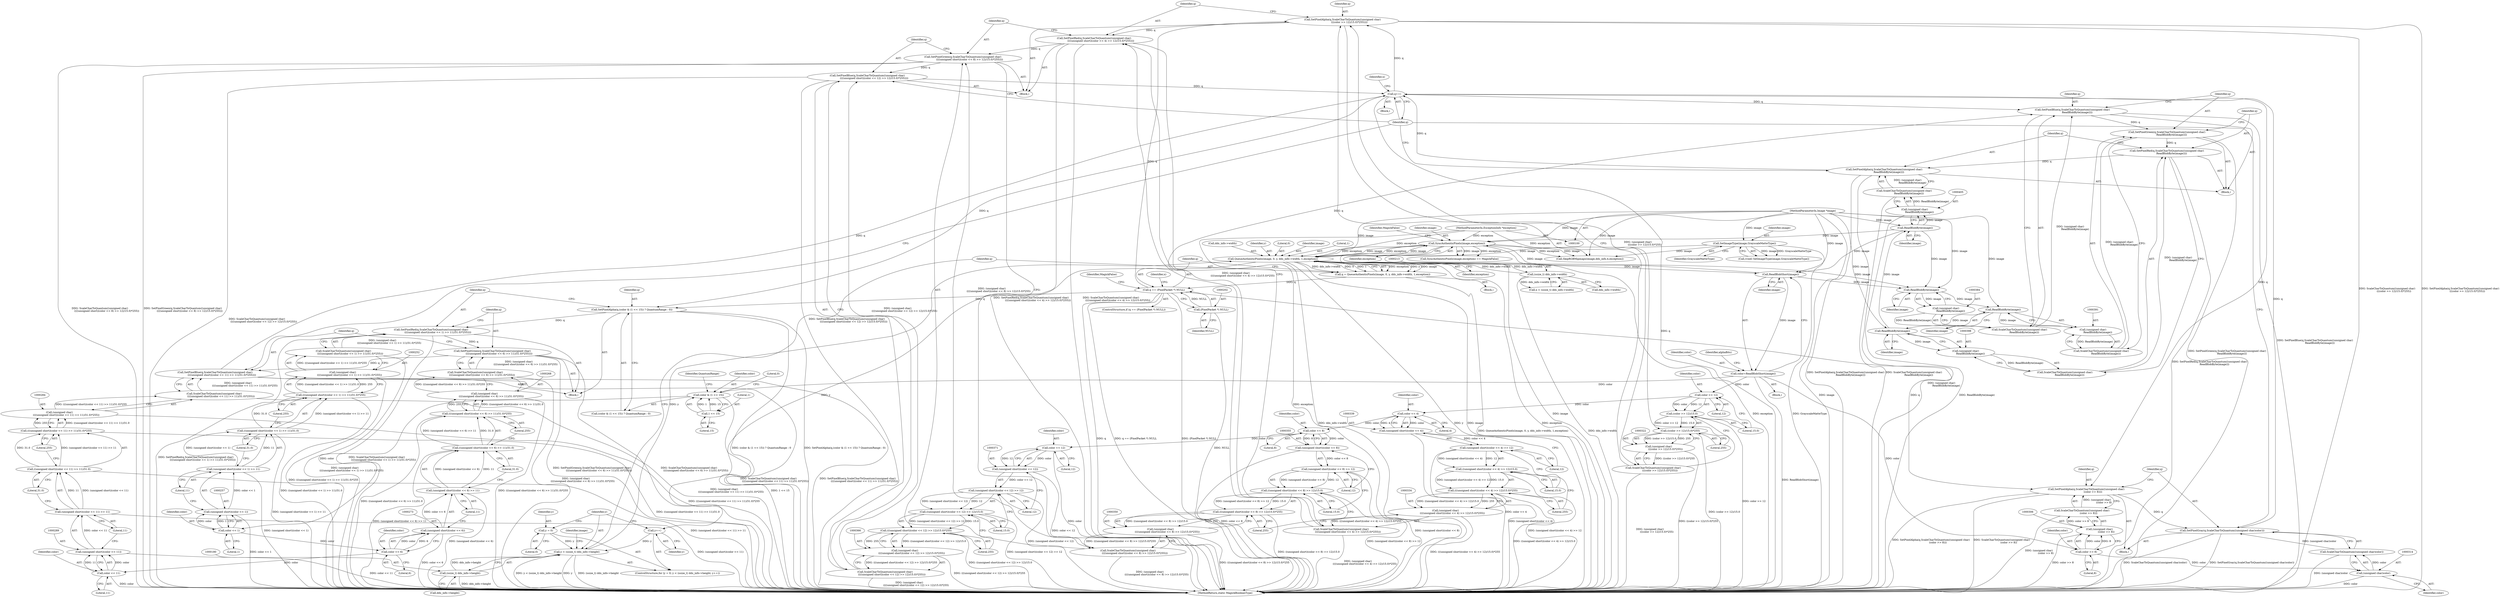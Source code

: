 digraph "0_ImageMagick_d7325bac173492b358417a0ad49fabad44447d52_4@pointer" {
"1000318" [label="(Call,SetPixelAlpha(q,ScaleCharToQuantum((unsigned char)\n                 (((color >> 12)/15.0)*255))))"];
"1000199" [label="(Call,q == (PixelPacket *) NULL)"];
"1000187" [label="(Call,q = QueueAuthenticPixels(image, 0, y, dds_info->width, 1,exception))"];
"1000189" [label="(Call,QueueAuthenticPixels(image, 0, y, dds_info->width, 1,exception))"];
"1000150" [label="(Call,SetImageType(image,GrayscaleMatteType))"];
"1000101" [label="(MethodParameterIn,Image *image)"];
"1000412" [label="(Call,SyncAuthenticPixels(image,exception))"];
"1000406" [label="(Call,ReadBlobByte(image))"];
"1000399" [label="(Call,ReadBlobByte(image))"];
"1000392" [label="(Call,ReadBlobByte(image))"];
"1000385" [label="(Call,ReadBlobByte(image))"];
"1000231" [label="(Call,ReadBlobShort(image))"];
"1000103" [label="(MethodParameterIn,ExceptionInfo *exception)"];
"1000177" [label="(Call,y < (ssize_t) dds_info->height)"];
"1000184" [label="(Call,y++)"];
"1000174" [label="(Call,y = 0)"];
"1000179" [label="(Call,(ssize_t) dds_info->height)"];
"1000212" [label="(Call,(ssize_t) dds_info->width)"];
"1000201" [label="(Call,(PixelPacket *) NULL)"];
"1000408" [label="(Call,q++)"];
"1000280" [label="(Call,SetPixelBlue(q,ScaleCharToQuantum((unsigned char)\n                 ((((unsigned short)(color << 11) >> 11)/31.0)*255))))"];
"1000264" [label="(Call,SetPixelGreen(q,ScaleCharToQuantum((unsigned char)\n                 ((((unsigned short)(color << 6) >> 11)/31.0)*255))))"];
"1000248" [label="(Call,SetPixelRed(q,ScaleCharToQuantum((unsigned char)\n                 ((((unsigned short)(color << 1) >> 11)/31.0)*255))))"];
"1000238" [label="(Call,SetPixelAlpha(q,(color & (1 << 15)) ? QuantumRange : 0))"];
"1000250" [label="(Call,ScaleCharToQuantum((unsigned char)\n                 ((((unsigned short)(color << 1) >> 11)/31.0)*255)))"];
"1000251" [label="(Call,(unsigned char)\n                 ((((unsigned short)(color << 1) >> 11)/31.0)*255))"];
"1000253" [label="(Call,(((unsigned short)(color << 1) >> 11)/31.0)*255)"];
"1000254" [label="(Call,((unsigned short)(color << 1) >> 11)/31.0)"];
"1000255" [label="(Call,(unsigned short)(color << 1) >> 11)"];
"1000256" [label="(Call,(unsigned short)(color << 1))"];
"1000258" [label="(Call,color << 1)"];
"1000241" [label="(Call,color & (1 << 15))"];
"1000229" [label="(Call,color=ReadBlobShort(image))"];
"1000243" [label="(Call,1 << 15)"];
"1000266" [label="(Call,ScaleCharToQuantum((unsigned char)\n                 ((((unsigned short)(color << 6) >> 11)/31.0)*255)))"];
"1000267" [label="(Call,(unsigned char)\n                 ((((unsigned short)(color << 6) >> 11)/31.0)*255))"];
"1000269" [label="(Call,(((unsigned short)(color << 6) >> 11)/31.0)*255)"];
"1000270" [label="(Call,((unsigned short)(color << 6) >> 11)/31.0)"];
"1000271" [label="(Call,(unsigned short)(color << 6) >> 11)"];
"1000272" [label="(Call,(unsigned short)(color << 6))"];
"1000274" [label="(Call,color << 6)"];
"1000282" [label="(Call,ScaleCharToQuantum((unsigned char)\n                 ((((unsigned short)(color << 11) >> 11)/31.0)*255)))"];
"1000283" [label="(Call,(unsigned char)\n                 ((((unsigned short)(color << 11) >> 11)/31.0)*255))"];
"1000285" [label="(Call,(((unsigned short)(color << 11) >> 11)/31.0)*255)"];
"1000286" [label="(Call,((unsigned short)(color << 11) >> 11)/31.0)"];
"1000287" [label="(Call,(unsigned short)(color << 11) >> 11)"];
"1000288" [label="(Call,(unsigned short)(color << 11))"];
"1000290" [label="(Call,color << 11)"];
"1000362" [label="(Call,SetPixelBlue(q,ScaleCharToQuantum((unsigned char)\n                 ((((unsigned short)(color << 12) >> 12)/15.0)*255))))"];
"1000346" [label="(Call,SetPixelGreen(q,ScaleCharToQuantum((unsigned char)\n                 ((((unsigned short)(color << 8) >> 12)/15.0)*255))))"];
"1000330" [label="(Call,SetPixelRed(q,ScaleCharToQuantum((unsigned char)\n                 ((((unsigned short)(color << 4) >> 12)/15.0)*255))))"];
"1000318" [label="(Call,SetPixelAlpha(q,ScaleCharToQuantum((unsigned char)\n                 (((color >> 12)/15.0)*255))))"];
"1000320" [label="(Call,ScaleCharToQuantum((unsigned char)\n                 (((color >> 12)/15.0)*255)))"];
"1000321" [label="(Call,(unsigned char)\n                 (((color >> 12)/15.0)*255))"];
"1000323" [label="(Call,((color >> 12)/15.0)*255)"];
"1000324" [label="(Call,(color >> 12)/15.0)"];
"1000325" [label="(Call,color >> 12)"];
"1000332" [label="(Call,ScaleCharToQuantum((unsigned char)\n                 ((((unsigned short)(color << 4) >> 12)/15.0)*255)))"];
"1000333" [label="(Call,(unsigned char)\n                 ((((unsigned short)(color << 4) >> 12)/15.0)*255))"];
"1000335" [label="(Call,(((unsigned short)(color << 4) >> 12)/15.0)*255)"];
"1000336" [label="(Call,((unsigned short)(color << 4) >> 12)/15.0)"];
"1000337" [label="(Call,(unsigned short)(color << 4) >> 12)"];
"1000338" [label="(Call,(unsigned short)(color << 4))"];
"1000340" [label="(Call,color << 4)"];
"1000348" [label="(Call,ScaleCharToQuantum((unsigned char)\n                 ((((unsigned short)(color << 8) >> 12)/15.0)*255)))"];
"1000349" [label="(Call,(unsigned char)\n                 ((((unsigned short)(color << 8) >> 12)/15.0)*255))"];
"1000351" [label="(Call,(((unsigned short)(color << 8) >> 12)/15.0)*255)"];
"1000352" [label="(Call,((unsigned short)(color << 8) >> 12)/15.0)"];
"1000353" [label="(Call,(unsigned short)(color << 8) >> 12)"];
"1000354" [label="(Call,(unsigned short)(color << 8))"];
"1000356" [label="(Call,color << 8)"];
"1000364" [label="(Call,ScaleCharToQuantum((unsigned char)\n                 ((((unsigned short)(color << 12) >> 12)/15.0)*255)))"];
"1000365" [label="(Call,(unsigned char)\n                 ((((unsigned short)(color << 12) >> 12)/15.0)*255))"];
"1000367" [label="(Call,(((unsigned short)(color << 12) >> 12)/15.0)*255)"];
"1000368" [label="(Call,((unsigned short)(color << 12) >> 12)/15.0)"];
"1000369" [label="(Call,(unsigned short)(color << 12) >> 12)"];
"1000370" [label="(Call,(unsigned short)(color << 12))"];
"1000372" [label="(Call,color << 12)"];
"1000310" [label="(Call,SetPixelGray(q,ScaleCharToQuantum((unsigned char)color)))"];
"1000302" [label="(Call,SetPixelAlpha(q,ScaleCharToQuantum((unsigned char)\n                 (color >> 8))))"];
"1000304" [label="(Call,ScaleCharToQuantum((unsigned char)\n                 (color >> 8)))"];
"1000305" [label="(Call,(unsigned char)\n                 (color >> 8))"];
"1000307" [label="(Call,color >> 8)"];
"1000312" [label="(Call,ScaleCharToQuantum((unsigned char)color))"];
"1000313" [label="(Call,(unsigned char)color)"];
"1000401" [label="(Call,SetPixelAlpha(q,ScaleCharToQuantum((unsigned char)\n            ReadBlobByte(image))))"];
"1000394" [label="(Call,SetPixelRed(q,ScaleCharToQuantum((unsigned char)\n            ReadBlobByte(image))))"];
"1000387" [label="(Call,SetPixelGreen(q,ScaleCharToQuantum((unsigned char)\n            ReadBlobByte(image))))"];
"1000380" [label="(Call,SetPixelBlue(q,ScaleCharToQuantum((unsigned char)\n            ReadBlobByte(image))))"];
"1000382" [label="(Call,ScaleCharToQuantum((unsigned char)\n            ReadBlobByte(image)))"];
"1000383" [label="(Call,(unsigned char)\n            ReadBlobByte(image))"];
"1000389" [label="(Call,ScaleCharToQuantum((unsigned char)\n            ReadBlobByte(image)))"];
"1000390" [label="(Call,(unsigned char)\n            ReadBlobByte(image))"];
"1000396" [label="(Call,ScaleCharToQuantum((unsigned char)\n            ReadBlobByte(image)))"];
"1000397" [label="(Call,(unsigned char)\n            ReadBlobByte(image))"];
"1000403" [label="(Call,ScaleCharToQuantum((unsigned char)\n            ReadBlobByte(image)))"];
"1000404" [label="(Call,(unsigned char)\n            ReadBlobByte(image))"];
"1000283" [label="(Call,(unsigned char)\n                 ((((unsigned short)(color << 11) >> 11)/31.0)*255))"];
"1000400" [label="(Identifier,image)"];
"1000177" [label="(Call,y < (ssize_t) dds_info->height)"];
"1000241" [label="(Call,color & (1 << 15))"];
"1000385" [label="(Call,ReadBlobByte(image))"];
"1000388" [label="(Identifier,q)"];
"1000275" [label="(Identifier,color)"];
"1000359" [label="(Literal,12)"];
"1000279" [label="(Literal,255)"];
"1000277" [label="(Literal,11)"];
"1000420" [label="(Identifier,image)"];
"1000367" [label="(Call,(((unsigned short)(color << 12) >> 12)/15.0)*255)"];
"1000203" [label="(Identifier,NULL)"];
"1000406" [label="(Call,ReadBlobByte(image))"];
"1000264" [label="(Call,SetPixelGreen(q,ScaleCharToQuantum((unsigned char)\n                 ((((unsigned short)(color << 6) >> 11)/31.0)*255))))"];
"1000399" [label="(Call,ReadBlobByte(image))"];
"1000386" [label="(Identifier,image)"];
"1000335" [label="(Call,(((unsigned short)(color << 4) >> 12)/15.0)*255)"];
"1000357" [label="(Identifier,color)"];
"1000187" [label="(Call,q = QueueAuthenticPixels(image, 0, y, dds_info->width, 1,exception))"];
"1000250" [label="(Call,ScaleCharToQuantum((unsigned char)\n                 ((((unsigned short)(color << 1) >> 11)/31.0)*255)))"];
"1000272" [label="(Call,(unsigned short)(color << 6))"];
"1000369" [label="(Call,(unsigned short)(color << 12) >> 12)"];
"1000364" [label="(Call,ScaleCharToQuantum((unsigned char)\n                 ((((unsigned short)(color << 12) >> 12)/15.0)*255)))"];
"1000201" [label="(Call,(PixelPacket *) NULL)"];
"1000302" [label="(Call,SetPixelAlpha(q,ScaleCharToQuantum((unsigned char)\n                 (color >> 8))))"];
"1000375" [label="(Literal,12)"];
"1000301" [label="(Block,)"];
"1000332" [label="(Call,ScaleCharToQuantum((unsigned char)\n                 ((((unsigned short)(color << 4) >> 12)/15.0)*255)))"];
"1000260" [label="(Literal,1)"];
"1000175" [label="(Identifier,y)"];
"1000362" [label="(Call,SetPixelBlue(q,ScaleCharToQuantum((unsigned char)\n                 ((((unsigned short)(color << 12) >> 12)/15.0)*255))))"];
"1000312" [label="(Call,ScaleCharToQuantum((unsigned char)color))"];
"1000325" [label="(Call,color >> 12)"];
"1000308" [label="(Identifier,color)"];
"1000188" [label="(Identifier,q)"];
"1000246" [label="(Identifier,QuantumRange)"];
"1000404" [label="(Call,(unsigned char)\n            ReadBlobByte(image))"];
"1000179" [label="(Call,(ssize_t) dds_info->height)"];
"1000181" [label="(Call,dds_info->height)"];
"1000270" [label="(Call,((unsigned short)(color << 6) >> 11)/31.0)"];
"1000185" [label="(Identifier,y)"];
"1000199" [label="(Call,q == (PixelPacket *) NULL)"];
"1000173" [label="(ControlStructure,for (y = 0; y < (ssize_t) dds_info->height; y++))"];
"1000258" [label="(Call,color << 1)"];
"1000361" [label="(Literal,255)"];
"1000330" [label="(Call,SetPixelRed(q,ScaleCharToQuantum((unsigned char)\n                 ((((unsigned short)(color << 4) >> 12)/15.0)*255))))"];
"1000336" [label="(Call,((unsigned short)(color << 4) >> 12)/15.0)"];
"1000265" [label="(Identifier,q)"];
"1000329" [label="(Literal,255)"];
"1000324" [label="(Call,(color >> 12)/15.0)"];
"1000286" [label="(Call,((unsigned short)(color << 11) >> 11)/31.0)"];
"1000152" [label="(Identifier,GrayscaleMatteType)"];
"1000253" [label="(Call,(((unsigned short)(color << 1) >> 11)/31.0)*255)"];
"1000424" [label="(MethodReturn,static MagickBooleanType)"];
"1000212" [label="(Call,(ssize_t) dds_info->width)"];
"1000333" [label="(Call,(unsigned char)\n                 ((((unsigned short)(color << 4) >> 12)/15.0)*255))"];
"1000381" [label="(Identifier,q)"];
"1000230" [label="(Identifier,color)"];
"1000198" [label="(ControlStructure,if (q == (PixelPacket *) NULL))"];
"1000191" [label="(Literal,0)"];
"1000261" [label="(Literal,11)"];
"1000327" [label="(Literal,12)"];
"1000392" [label="(Call,ReadBlobByte(image))"];
"1000419" [label="(Call,SkipRGBMipmaps(image,dds_info,4,exception))"];
"1000415" [label="(Identifier,MagickFalse)"];
"1000341" [label="(Identifier,color)"];
"1000229" [label="(Call,color=ReadBlobShort(image))"];
"1000345" [label="(Literal,255)"];
"1000259" [label="(Identifier,color)"];
"1000189" [label="(Call,QueueAuthenticPixels(image, 0, y, dds_info->width, 1,exception))"];
"1000376" [label="(Literal,15.0)"];
"1000382" [label="(Call,ScaleCharToQuantum((unsigned char)\n            ReadBlobByte(image)))"];
"1000235" [label="(Identifier,alphaBits)"];
"1000387" [label="(Call,SetPixelGreen(q,ScaleCharToQuantum((unsigned char)\n            ReadBlobByte(image))))"];
"1000323" [label="(Call,((color >> 12)/15.0)*255)"];
"1000245" [label="(Literal,15)"];
"1000242" [label="(Identifier,color)"];
"1000282" [label="(Call,ScaleCharToQuantum((unsigned char)\n                 ((((unsigned short)(color << 11) >> 11)/31.0)*255)))"];
"1000326" [label="(Identifier,color)"];
"1000352" [label="(Call,((unsigned short)(color << 8) >> 12)/15.0)"];
"1000148" [label="(Call,(void) SetImageType(image,GrayscaleMatteType))"];
"1000228" [label="(Block,)"];
"1000287" [label="(Call,(unsigned short)(color << 11) >> 11)"];
"1000303" [label="(Identifier,q)"];
"1000412" [label="(Call,SyncAuthenticPixels(image,exception))"];
"1000232" [label="(Identifier,image)"];
"1000396" [label="(Call,ScaleCharToQuantum((unsigned char)\n            ReadBlobByte(image)))"];
"1000305" [label="(Call,(unsigned char)\n                 (color >> 8))"];
"1000393" [label="(Identifier,image)"];
"1000151" [label="(Identifier,image)"];
"1000379" [label="(Block,)"];
"1000263" [label="(Literal,255)"];
"1000190" [label="(Identifier,image)"];
"1000267" [label="(Call,(unsigned char)\n                 ((((unsigned short)(color << 6) >> 11)/31.0)*255))"];
"1000409" [label="(Identifier,q)"];
"1000254" [label="(Call,((unsigned short)(color << 1) >> 11)/31.0)"];
"1000285" [label="(Call,(((unsigned short)(color << 11) >> 11)/31.0)*255)"];
"1000291" [label="(Identifier,color)"];
"1000200" [label="(Identifier,q)"];
"1000186" [label="(Block,)"];
"1000184" [label="(Call,y++)"];
"1000411" [label="(Call,SyncAuthenticPixels(image,exception) == MagickFalse)"];
"1000309" [label="(Literal,8)"];
"1000383" [label="(Call,(unsigned char)\n            ReadBlobByte(image))"];
"1000343" [label="(Literal,12)"];
"1000342" [label="(Literal,4)"];
"1000380" [label="(Call,SetPixelBlue(q,ScaleCharToQuantum((unsigned char)\n            ReadBlobByte(image))))"];
"1000337" [label="(Call,(unsigned short)(color << 4) >> 12)"];
"1000292" [label="(Literal,11)"];
"1000377" [label="(Literal,255)"];
"1000269" [label="(Call,(((unsigned short)(color << 6) >> 11)/31.0)*255)"];
"1000266" [label="(Call,ScaleCharToQuantum((unsigned char)\n                 ((((unsigned short)(color << 6) >> 11)/31.0)*255)))"];
"1000240" [label="(Call,(color & (1 << 15)) ? QuantumRange : 0)"];
"1000344" [label="(Literal,15.0)"];
"1000315" [label="(Identifier,color)"];
"1000197" [label="(Identifier,exception)"];
"1000248" [label="(Call,SetPixelRed(q,ScaleCharToQuantum((unsigned char)\n                 ((((unsigned short)(color << 1) >> 11)/31.0)*255))))"];
"1000374" [label="(Literal,12)"];
"1000318" [label="(Call,SetPixelAlpha(q,ScaleCharToQuantum((unsigned char)\n                 (((color >> 12)/15.0)*255))))"];
"1000244" [label="(Literal,1)"];
"1000176" [label="(Literal,0)"];
"1000363" [label="(Identifier,q)"];
"1000407" [label="(Identifier,image)"];
"1000290" [label="(Call,color << 11)"];
"1000351" [label="(Call,(((unsigned short)(color << 8) >> 12)/15.0)*255)"];
"1000101" [label="(MethodParameterIn,Image *image)"];
"1000346" [label="(Call,SetPixelGreen(q,ScaleCharToQuantum((unsigned char)\n                 ((((unsigned short)(color << 8) >> 12)/15.0)*255))))"];
"1000196" [label="(Literal,1)"];
"1000271" [label="(Call,(unsigned short)(color << 6) >> 11)"];
"1000349" [label="(Call,(unsigned char)\n                 ((((unsigned short)(color << 8) >> 12)/15.0)*255))"];
"1000238" [label="(Call,SetPixelAlpha(q,(color & (1 << 15)) ? QuantumRange : 0))"];
"1000293" [label="(Literal,11)"];
"1000304" [label="(Call,ScaleCharToQuantum((unsigned char)\n                 (color >> 8)))"];
"1000365" [label="(Call,(unsigned char)\n                 ((((unsigned short)(color << 12) >> 12)/15.0)*255))"];
"1000401" [label="(Call,SetPixelAlpha(q,ScaleCharToQuantum((unsigned char)\n            ReadBlobByte(image))))"];
"1000394" [label="(Call,SetPixelRed(q,ScaleCharToQuantum((unsigned char)\n            ReadBlobByte(image))))"];
"1000193" [label="(Call,dds_info->width)"];
"1000276" [label="(Literal,6)"];
"1000320" [label="(Call,ScaleCharToQuantum((unsigned char)\n                 (((color >> 12)/15.0)*255)))"];
"1000414" [label="(Identifier,exception)"];
"1000262" [label="(Literal,31.0)"];
"1000347" [label="(Identifier,q)"];
"1000255" [label="(Call,(unsigned short)(color << 1) >> 11)"];
"1000294" [label="(Literal,31.0)"];
"1000288" [label="(Call,(unsigned short)(color << 11))"];
"1000338" [label="(Call,(unsigned short)(color << 4))"];
"1000192" [label="(Identifier,y)"];
"1000239" [label="(Identifier,q)"];
"1000280" [label="(Call,SetPixelBlue(q,ScaleCharToQuantum((unsigned char)\n                 ((((unsigned short)(color << 11) >> 11)/31.0)*255))))"];
"1000348" [label="(Call,ScaleCharToQuantum((unsigned char)\n                 ((((unsigned short)(color << 8) >> 12)/15.0)*255)))"];
"1000321" [label="(Call,(unsigned char)\n                 (((color >> 12)/15.0)*255))"];
"1000372" [label="(Call,color << 12)"];
"1000150" [label="(Call,SetImageType(image,GrayscaleMatteType))"];
"1000218" [label="(Identifier,x)"];
"1000313" [label="(Call,(unsigned char)color)"];
"1000389" [label="(Call,ScaleCharToQuantum((unsigned char)\n            ReadBlobByte(image)))"];
"1000210" [label="(Call,x < (ssize_t) dds_info->width)"];
"1000368" [label="(Call,((unsigned short)(color << 12) >> 12)/15.0)"];
"1000390" [label="(Call,(unsigned char)\n            ReadBlobByte(image))"];
"1000295" [label="(Literal,255)"];
"1000247" [label="(Literal,0)"];
"1000354" [label="(Call,(unsigned short)(color << 8))"];
"1000174" [label="(Call,y = 0)"];
"1000251" [label="(Call,(unsigned char)\n                 ((((unsigned short)(color << 1) >> 11)/31.0)*255))"];
"1000256" [label="(Call,(unsigned short)(color << 1))"];
"1000219" [label="(Block,)"];
"1000408" [label="(Call,q++)"];
"1000214" [label="(Call,dds_info->width)"];
"1000311" [label="(Identifier,q)"];
"1000395" [label="(Identifier,q)"];
"1000397" [label="(Call,(unsigned char)\n            ReadBlobByte(image))"];
"1000178" [label="(Identifier,y)"];
"1000281" [label="(Identifier,q)"];
"1000205" [label="(Identifier,MagickFalse)"];
"1000402" [label="(Identifier,q)"];
"1000328" [label="(Literal,15.0)"];
"1000249" [label="(Identifier,q)"];
"1000370" [label="(Call,(unsigned short)(color << 12))"];
"1000413" [label="(Identifier,image)"];
"1000103" [label="(MethodParameterIn,ExceptionInfo *exception)"];
"1000356" [label="(Call,color << 8)"];
"1000358" [label="(Literal,8)"];
"1000231" [label="(Call,ReadBlobShort(image))"];
"1000373" [label="(Identifier,color)"];
"1000237" [label="(Block,)"];
"1000331" [label="(Identifier,q)"];
"1000319" [label="(Identifier,q)"];
"1000243" [label="(Call,1 << 15)"];
"1000340" [label="(Call,color << 4)"];
"1000317" [label="(Block,)"];
"1000360" [label="(Literal,15.0)"];
"1000208" [label="(Identifier,x)"];
"1000278" [label="(Literal,31.0)"];
"1000307" [label="(Call,color >> 8)"];
"1000353" [label="(Call,(unsigned short)(color << 8) >> 12)"];
"1000403" [label="(Call,ScaleCharToQuantum((unsigned char)\n            ReadBlobByte(image)))"];
"1000274" [label="(Call,color << 6)"];
"1000310" [label="(Call,SetPixelGray(q,ScaleCharToQuantum((unsigned char)color)))"];
"1000318" -> "1000317"  [label="AST: "];
"1000318" -> "1000320"  [label="CFG: "];
"1000319" -> "1000318"  [label="AST: "];
"1000320" -> "1000318"  [label="AST: "];
"1000331" -> "1000318"  [label="CFG: "];
"1000318" -> "1000424"  [label="DDG: SetPixelAlpha(q,ScaleCharToQuantum((unsigned char)\n                 (((color >> 12)/15.0)*255)))"];
"1000318" -> "1000424"  [label="DDG: ScaleCharToQuantum((unsigned char)\n                 (((color >> 12)/15.0)*255))"];
"1000199" -> "1000318"  [label="DDG: q"];
"1000408" -> "1000318"  [label="DDG: q"];
"1000320" -> "1000318"  [label="DDG: (unsigned char)\n                 (((color >> 12)/15.0)*255)"];
"1000318" -> "1000330"  [label="DDG: q"];
"1000199" -> "1000198"  [label="AST: "];
"1000199" -> "1000201"  [label="CFG: "];
"1000200" -> "1000199"  [label="AST: "];
"1000201" -> "1000199"  [label="AST: "];
"1000205" -> "1000199"  [label="CFG: "];
"1000208" -> "1000199"  [label="CFG: "];
"1000199" -> "1000424"  [label="DDG: (PixelPacket *) NULL"];
"1000199" -> "1000424"  [label="DDG: q"];
"1000199" -> "1000424"  [label="DDG: q == (PixelPacket *) NULL"];
"1000187" -> "1000199"  [label="DDG: q"];
"1000201" -> "1000199"  [label="DDG: NULL"];
"1000199" -> "1000238"  [label="DDG: q"];
"1000199" -> "1000302"  [label="DDG: q"];
"1000199" -> "1000380"  [label="DDG: q"];
"1000187" -> "1000186"  [label="AST: "];
"1000187" -> "1000189"  [label="CFG: "];
"1000188" -> "1000187"  [label="AST: "];
"1000189" -> "1000187"  [label="AST: "];
"1000200" -> "1000187"  [label="CFG: "];
"1000187" -> "1000424"  [label="DDG: QueueAuthenticPixels(image, 0, y, dds_info->width, 1,exception)"];
"1000189" -> "1000187"  [label="DDG: exception"];
"1000189" -> "1000187"  [label="DDG: y"];
"1000189" -> "1000187"  [label="DDG: image"];
"1000189" -> "1000187"  [label="DDG: dds_info->width"];
"1000189" -> "1000187"  [label="DDG: 0"];
"1000189" -> "1000187"  [label="DDG: 1"];
"1000189" -> "1000197"  [label="CFG: "];
"1000190" -> "1000189"  [label="AST: "];
"1000191" -> "1000189"  [label="AST: "];
"1000192" -> "1000189"  [label="AST: "];
"1000193" -> "1000189"  [label="AST: "];
"1000196" -> "1000189"  [label="AST: "];
"1000197" -> "1000189"  [label="AST: "];
"1000189" -> "1000424"  [label="DDG: image"];
"1000189" -> "1000424"  [label="DDG: exception"];
"1000189" -> "1000424"  [label="DDG: dds_info->width"];
"1000189" -> "1000424"  [label="DDG: y"];
"1000189" -> "1000184"  [label="DDG: y"];
"1000150" -> "1000189"  [label="DDG: image"];
"1000412" -> "1000189"  [label="DDG: image"];
"1000412" -> "1000189"  [label="DDG: exception"];
"1000101" -> "1000189"  [label="DDG: image"];
"1000177" -> "1000189"  [label="DDG: y"];
"1000212" -> "1000189"  [label="DDG: dds_info->width"];
"1000103" -> "1000189"  [label="DDG: exception"];
"1000189" -> "1000212"  [label="DDG: dds_info->width"];
"1000189" -> "1000231"  [label="DDG: image"];
"1000189" -> "1000385"  [label="DDG: image"];
"1000189" -> "1000412"  [label="DDG: image"];
"1000189" -> "1000412"  [label="DDG: exception"];
"1000150" -> "1000148"  [label="AST: "];
"1000150" -> "1000152"  [label="CFG: "];
"1000151" -> "1000150"  [label="AST: "];
"1000152" -> "1000150"  [label="AST: "];
"1000148" -> "1000150"  [label="CFG: "];
"1000150" -> "1000424"  [label="DDG: GrayscaleMatteType"];
"1000150" -> "1000148"  [label="DDG: image"];
"1000150" -> "1000148"  [label="DDG: GrayscaleMatteType"];
"1000101" -> "1000150"  [label="DDG: image"];
"1000150" -> "1000419"  [label="DDG: image"];
"1000101" -> "1000100"  [label="AST: "];
"1000101" -> "1000424"  [label="DDG: image"];
"1000101" -> "1000231"  [label="DDG: image"];
"1000101" -> "1000385"  [label="DDG: image"];
"1000101" -> "1000392"  [label="DDG: image"];
"1000101" -> "1000399"  [label="DDG: image"];
"1000101" -> "1000406"  [label="DDG: image"];
"1000101" -> "1000412"  [label="DDG: image"];
"1000101" -> "1000419"  [label="DDG: image"];
"1000412" -> "1000411"  [label="AST: "];
"1000412" -> "1000414"  [label="CFG: "];
"1000413" -> "1000412"  [label="AST: "];
"1000414" -> "1000412"  [label="AST: "];
"1000415" -> "1000412"  [label="CFG: "];
"1000412" -> "1000424"  [label="DDG: exception"];
"1000412" -> "1000424"  [label="DDG: image"];
"1000412" -> "1000411"  [label="DDG: image"];
"1000412" -> "1000411"  [label="DDG: exception"];
"1000406" -> "1000412"  [label="DDG: image"];
"1000231" -> "1000412"  [label="DDG: image"];
"1000103" -> "1000412"  [label="DDG: exception"];
"1000412" -> "1000419"  [label="DDG: image"];
"1000412" -> "1000419"  [label="DDG: exception"];
"1000406" -> "1000404"  [label="AST: "];
"1000406" -> "1000407"  [label="CFG: "];
"1000407" -> "1000406"  [label="AST: "];
"1000404" -> "1000406"  [label="CFG: "];
"1000406" -> "1000231"  [label="DDG: image"];
"1000406" -> "1000385"  [label="DDG: image"];
"1000406" -> "1000404"  [label="DDG: image"];
"1000399" -> "1000406"  [label="DDG: image"];
"1000399" -> "1000397"  [label="AST: "];
"1000399" -> "1000400"  [label="CFG: "];
"1000400" -> "1000399"  [label="AST: "];
"1000397" -> "1000399"  [label="CFG: "];
"1000399" -> "1000397"  [label="DDG: image"];
"1000392" -> "1000399"  [label="DDG: image"];
"1000392" -> "1000390"  [label="AST: "];
"1000392" -> "1000393"  [label="CFG: "];
"1000393" -> "1000392"  [label="AST: "];
"1000390" -> "1000392"  [label="CFG: "];
"1000392" -> "1000390"  [label="DDG: image"];
"1000385" -> "1000392"  [label="DDG: image"];
"1000385" -> "1000383"  [label="AST: "];
"1000385" -> "1000386"  [label="CFG: "];
"1000386" -> "1000385"  [label="AST: "];
"1000383" -> "1000385"  [label="CFG: "];
"1000385" -> "1000383"  [label="DDG: image"];
"1000231" -> "1000385"  [label="DDG: image"];
"1000231" -> "1000229"  [label="AST: "];
"1000231" -> "1000232"  [label="CFG: "];
"1000232" -> "1000231"  [label="AST: "];
"1000229" -> "1000231"  [label="CFG: "];
"1000231" -> "1000229"  [label="DDG: image"];
"1000103" -> "1000100"  [label="AST: "];
"1000103" -> "1000424"  [label="DDG: exception"];
"1000103" -> "1000419"  [label="DDG: exception"];
"1000177" -> "1000173"  [label="AST: "];
"1000177" -> "1000179"  [label="CFG: "];
"1000178" -> "1000177"  [label="AST: "];
"1000179" -> "1000177"  [label="AST: "];
"1000188" -> "1000177"  [label="CFG: "];
"1000420" -> "1000177"  [label="CFG: "];
"1000177" -> "1000424"  [label="DDG: y"];
"1000177" -> "1000424"  [label="DDG: (ssize_t) dds_info->height"];
"1000177" -> "1000424"  [label="DDG: y < (ssize_t) dds_info->height"];
"1000184" -> "1000177"  [label="DDG: y"];
"1000174" -> "1000177"  [label="DDG: y"];
"1000179" -> "1000177"  [label="DDG: dds_info->height"];
"1000184" -> "1000173"  [label="AST: "];
"1000184" -> "1000185"  [label="CFG: "];
"1000185" -> "1000184"  [label="AST: "];
"1000178" -> "1000184"  [label="CFG: "];
"1000174" -> "1000173"  [label="AST: "];
"1000174" -> "1000176"  [label="CFG: "];
"1000175" -> "1000174"  [label="AST: "];
"1000176" -> "1000174"  [label="AST: "];
"1000178" -> "1000174"  [label="CFG: "];
"1000179" -> "1000181"  [label="CFG: "];
"1000180" -> "1000179"  [label="AST: "];
"1000181" -> "1000179"  [label="AST: "];
"1000179" -> "1000424"  [label="DDG: dds_info->height"];
"1000212" -> "1000210"  [label="AST: "];
"1000212" -> "1000214"  [label="CFG: "];
"1000213" -> "1000212"  [label="AST: "];
"1000214" -> "1000212"  [label="AST: "];
"1000210" -> "1000212"  [label="CFG: "];
"1000212" -> "1000424"  [label="DDG: dds_info->width"];
"1000212" -> "1000210"  [label="DDG: dds_info->width"];
"1000201" -> "1000203"  [label="CFG: "];
"1000202" -> "1000201"  [label="AST: "];
"1000203" -> "1000201"  [label="AST: "];
"1000201" -> "1000424"  [label="DDG: NULL"];
"1000408" -> "1000219"  [label="AST: "];
"1000408" -> "1000409"  [label="CFG: "];
"1000409" -> "1000408"  [label="AST: "];
"1000218" -> "1000408"  [label="CFG: "];
"1000408" -> "1000424"  [label="DDG: q"];
"1000408" -> "1000238"  [label="DDG: q"];
"1000408" -> "1000302"  [label="DDG: q"];
"1000408" -> "1000380"  [label="DDG: q"];
"1000280" -> "1000408"  [label="DDG: q"];
"1000362" -> "1000408"  [label="DDG: q"];
"1000310" -> "1000408"  [label="DDG: q"];
"1000401" -> "1000408"  [label="DDG: q"];
"1000280" -> "1000237"  [label="AST: "];
"1000280" -> "1000282"  [label="CFG: "];
"1000281" -> "1000280"  [label="AST: "];
"1000282" -> "1000280"  [label="AST: "];
"1000409" -> "1000280"  [label="CFG: "];
"1000280" -> "1000424"  [label="DDG: ScaleCharToQuantum((unsigned char)\n                 ((((unsigned short)(color << 11) >> 11)/31.0)*255))"];
"1000280" -> "1000424"  [label="DDG: SetPixelBlue(q,ScaleCharToQuantum((unsigned char)\n                 ((((unsigned short)(color << 11) >> 11)/31.0)*255)))"];
"1000264" -> "1000280"  [label="DDG: q"];
"1000282" -> "1000280"  [label="DDG: (unsigned char)\n                 ((((unsigned short)(color << 11) >> 11)/31.0)*255)"];
"1000264" -> "1000237"  [label="AST: "];
"1000264" -> "1000266"  [label="CFG: "];
"1000265" -> "1000264"  [label="AST: "];
"1000266" -> "1000264"  [label="AST: "];
"1000281" -> "1000264"  [label="CFG: "];
"1000264" -> "1000424"  [label="DDG: SetPixelGreen(q,ScaleCharToQuantum((unsigned char)\n                 ((((unsigned short)(color << 6) >> 11)/31.0)*255)))"];
"1000264" -> "1000424"  [label="DDG: ScaleCharToQuantum((unsigned char)\n                 ((((unsigned short)(color << 6) >> 11)/31.0)*255))"];
"1000248" -> "1000264"  [label="DDG: q"];
"1000266" -> "1000264"  [label="DDG: (unsigned char)\n                 ((((unsigned short)(color << 6) >> 11)/31.0)*255)"];
"1000248" -> "1000237"  [label="AST: "];
"1000248" -> "1000250"  [label="CFG: "];
"1000249" -> "1000248"  [label="AST: "];
"1000250" -> "1000248"  [label="AST: "];
"1000265" -> "1000248"  [label="CFG: "];
"1000248" -> "1000424"  [label="DDG: SetPixelRed(q,ScaleCharToQuantum((unsigned char)\n                 ((((unsigned short)(color << 1) >> 11)/31.0)*255)))"];
"1000248" -> "1000424"  [label="DDG: ScaleCharToQuantum((unsigned char)\n                 ((((unsigned short)(color << 1) >> 11)/31.0)*255))"];
"1000238" -> "1000248"  [label="DDG: q"];
"1000250" -> "1000248"  [label="DDG: (unsigned char)\n                 ((((unsigned short)(color << 1) >> 11)/31.0)*255)"];
"1000238" -> "1000237"  [label="AST: "];
"1000238" -> "1000240"  [label="CFG: "];
"1000239" -> "1000238"  [label="AST: "];
"1000240" -> "1000238"  [label="AST: "];
"1000249" -> "1000238"  [label="CFG: "];
"1000238" -> "1000424"  [label="DDG: (color & (1 << 15)) ? QuantumRange : 0"];
"1000238" -> "1000424"  [label="DDG: SetPixelAlpha(q,(color & (1 << 15)) ? QuantumRange : 0)"];
"1000250" -> "1000251"  [label="CFG: "];
"1000251" -> "1000250"  [label="AST: "];
"1000250" -> "1000424"  [label="DDG: (unsigned char)\n                 ((((unsigned short)(color << 1) >> 11)/31.0)*255)"];
"1000251" -> "1000250"  [label="DDG: (((unsigned short)(color << 1) >> 11)/31.0)*255"];
"1000251" -> "1000253"  [label="CFG: "];
"1000252" -> "1000251"  [label="AST: "];
"1000253" -> "1000251"  [label="AST: "];
"1000251" -> "1000424"  [label="DDG: (((unsigned short)(color << 1) >> 11)/31.0)*255"];
"1000253" -> "1000251"  [label="DDG: ((unsigned short)(color << 1) >> 11)/31.0"];
"1000253" -> "1000251"  [label="DDG: 255"];
"1000253" -> "1000263"  [label="CFG: "];
"1000254" -> "1000253"  [label="AST: "];
"1000263" -> "1000253"  [label="AST: "];
"1000253" -> "1000424"  [label="DDG: ((unsigned short)(color << 1) >> 11)/31.0"];
"1000254" -> "1000253"  [label="DDG: (unsigned short)(color << 1) >> 11"];
"1000254" -> "1000253"  [label="DDG: 31.0"];
"1000254" -> "1000262"  [label="CFG: "];
"1000255" -> "1000254"  [label="AST: "];
"1000262" -> "1000254"  [label="AST: "];
"1000263" -> "1000254"  [label="CFG: "];
"1000254" -> "1000424"  [label="DDG: (unsigned short)(color << 1) >> 11"];
"1000255" -> "1000254"  [label="DDG: (unsigned short)(color << 1)"];
"1000255" -> "1000254"  [label="DDG: 11"];
"1000255" -> "1000261"  [label="CFG: "];
"1000256" -> "1000255"  [label="AST: "];
"1000261" -> "1000255"  [label="AST: "];
"1000262" -> "1000255"  [label="CFG: "];
"1000255" -> "1000424"  [label="DDG: (unsigned short)(color << 1)"];
"1000256" -> "1000255"  [label="DDG: color << 1"];
"1000256" -> "1000258"  [label="CFG: "];
"1000257" -> "1000256"  [label="AST: "];
"1000258" -> "1000256"  [label="AST: "];
"1000261" -> "1000256"  [label="CFG: "];
"1000256" -> "1000424"  [label="DDG: color << 1"];
"1000258" -> "1000256"  [label="DDG: color"];
"1000258" -> "1000256"  [label="DDG: 1"];
"1000258" -> "1000260"  [label="CFG: "];
"1000259" -> "1000258"  [label="AST: "];
"1000260" -> "1000258"  [label="AST: "];
"1000241" -> "1000258"  [label="DDG: color"];
"1000258" -> "1000274"  [label="DDG: color"];
"1000241" -> "1000240"  [label="AST: "];
"1000241" -> "1000243"  [label="CFG: "];
"1000242" -> "1000241"  [label="AST: "];
"1000243" -> "1000241"  [label="AST: "];
"1000246" -> "1000241"  [label="CFG: "];
"1000247" -> "1000241"  [label="CFG: "];
"1000241" -> "1000424"  [label="DDG: 1 << 15"];
"1000229" -> "1000241"  [label="DDG: color"];
"1000243" -> "1000241"  [label="DDG: 1"];
"1000243" -> "1000241"  [label="DDG: 15"];
"1000229" -> "1000228"  [label="AST: "];
"1000230" -> "1000229"  [label="AST: "];
"1000235" -> "1000229"  [label="CFG: "];
"1000229" -> "1000424"  [label="DDG: ReadBlobShort(image)"];
"1000229" -> "1000307"  [label="DDG: color"];
"1000229" -> "1000325"  [label="DDG: color"];
"1000243" -> "1000245"  [label="CFG: "];
"1000244" -> "1000243"  [label="AST: "];
"1000245" -> "1000243"  [label="AST: "];
"1000266" -> "1000267"  [label="CFG: "];
"1000267" -> "1000266"  [label="AST: "];
"1000266" -> "1000424"  [label="DDG: (unsigned char)\n                 ((((unsigned short)(color << 6) >> 11)/31.0)*255)"];
"1000267" -> "1000266"  [label="DDG: (((unsigned short)(color << 6) >> 11)/31.0)*255"];
"1000267" -> "1000269"  [label="CFG: "];
"1000268" -> "1000267"  [label="AST: "];
"1000269" -> "1000267"  [label="AST: "];
"1000267" -> "1000424"  [label="DDG: (((unsigned short)(color << 6) >> 11)/31.0)*255"];
"1000269" -> "1000267"  [label="DDG: ((unsigned short)(color << 6) >> 11)/31.0"];
"1000269" -> "1000267"  [label="DDG: 255"];
"1000269" -> "1000279"  [label="CFG: "];
"1000270" -> "1000269"  [label="AST: "];
"1000279" -> "1000269"  [label="AST: "];
"1000269" -> "1000424"  [label="DDG: ((unsigned short)(color << 6) >> 11)/31.0"];
"1000270" -> "1000269"  [label="DDG: (unsigned short)(color << 6) >> 11"];
"1000270" -> "1000269"  [label="DDG: 31.0"];
"1000270" -> "1000278"  [label="CFG: "];
"1000271" -> "1000270"  [label="AST: "];
"1000278" -> "1000270"  [label="AST: "];
"1000279" -> "1000270"  [label="CFG: "];
"1000270" -> "1000424"  [label="DDG: (unsigned short)(color << 6) >> 11"];
"1000271" -> "1000270"  [label="DDG: (unsigned short)(color << 6)"];
"1000271" -> "1000270"  [label="DDG: 11"];
"1000271" -> "1000277"  [label="CFG: "];
"1000272" -> "1000271"  [label="AST: "];
"1000277" -> "1000271"  [label="AST: "];
"1000278" -> "1000271"  [label="CFG: "];
"1000271" -> "1000424"  [label="DDG: (unsigned short)(color << 6)"];
"1000272" -> "1000271"  [label="DDG: color << 6"];
"1000272" -> "1000274"  [label="CFG: "];
"1000273" -> "1000272"  [label="AST: "];
"1000274" -> "1000272"  [label="AST: "];
"1000277" -> "1000272"  [label="CFG: "];
"1000272" -> "1000424"  [label="DDG: color << 6"];
"1000274" -> "1000272"  [label="DDG: color"];
"1000274" -> "1000272"  [label="DDG: 6"];
"1000274" -> "1000276"  [label="CFG: "];
"1000275" -> "1000274"  [label="AST: "];
"1000276" -> "1000274"  [label="AST: "];
"1000274" -> "1000290"  [label="DDG: color"];
"1000282" -> "1000283"  [label="CFG: "];
"1000283" -> "1000282"  [label="AST: "];
"1000282" -> "1000424"  [label="DDG: (unsigned char)\n                 ((((unsigned short)(color << 11) >> 11)/31.0)*255)"];
"1000283" -> "1000282"  [label="DDG: (((unsigned short)(color << 11) >> 11)/31.0)*255"];
"1000283" -> "1000285"  [label="CFG: "];
"1000284" -> "1000283"  [label="AST: "];
"1000285" -> "1000283"  [label="AST: "];
"1000283" -> "1000424"  [label="DDG: (((unsigned short)(color << 11) >> 11)/31.0)*255"];
"1000285" -> "1000283"  [label="DDG: ((unsigned short)(color << 11) >> 11)/31.0"];
"1000285" -> "1000283"  [label="DDG: 255"];
"1000285" -> "1000295"  [label="CFG: "];
"1000286" -> "1000285"  [label="AST: "];
"1000295" -> "1000285"  [label="AST: "];
"1000285" -> "1000424"  [label="DDG: ((unsigned short)(color << 11) >> 11)/31.0"];
"1000286" -> "1000285"  [label="DDG: (unsigned short)(color << 11) >> 11"];
"1000286" -> "1000285"  [label="DDG: 31.0"];
"1000286" -> "1000294"  [label="CFG: "];
"1000287" -> "1000286"  [label="AST: "];
"1000294" -> "1000286"  [label="AST: "];
"1000295" -> "1000286"  [label="CFG: "];
"1000286" -> "1000424"  [label="DDG: (unsigned short)(color << 11) >> 11"];
"1000287" -> "1000286"  [label="DDG: (unsigned short)(color << 11)"];
"1000287" -> "1000286"  [label="DDG: 11"];
"1000287" -> "1000293"  [label="CFG: "];
"1000288" -> "1000287"  [label="AST: "];
"1000293" -> "1000287"  [label="AST: "];
"1000294" -> "1000287"  [label="CFG: "];
"1000287" -> "1000424"  [label="DDG: (unsigned short)(color << 11)"];
"1000288" -> "1000287"  [label="DDG: color << 11"];
"1000288" -> "1000290"  [label="CFG: "];
"1000289" -> "1000288"  [label="AST: "];
"1000290" -> "1000288"  [label="AST: "];
"1000293" -> "1000288"  [label="CFG: "];
"1000288" -> "1000424"  [label="DDG: color << 11"];
"1000290" -> "1000288"  [label="DDG: color"];
"1000290" -> "1000288"  [label="DDG: 11"];
"1000290" -> "1000292"  [label="CFG: "];
"1000291" -> "1000290"  [label="AST: "];
"1000292" -> "1000290"  [label="AST: "];
"1000290" -> "1000424"  [label="DDG: color"];
"1000362" -> "1000317"  [label="AST: "];
"1000362" -> "1000364"  [label="CFG: "];
"1000363" -> "1000362"  [label="AST: "];
"1000364" -> "1000362"  [label="AST: "];
"1000409" -> "1000362"  [label="CFG: "];
"1000362" -> "1000424"  [label="DDG: ScaleCharToQuantum((unsigned char)\n                 ((((unsigned short)(color << 12) >> 12)/15.0)*255))"];
"1000362" -> "1000424"  [label="DDG: SetPixelBlue(q,ScaleCharToQuantum((unsigned char)\n                 ((((unsigned short)(color << 12) >> 12)/15.0)*255)))"];
"1000346" -> "1000362"  [label="DDG: q"];
"1000364" -> "1000362"  [label="DDG: (unsigned char)\n                 ((((unsigned short)(color << 12) >> 12)/15.0)*255)"];
"1000346" -> "1000317"  [label="AST: "];
"1000346" -> "1000348"  [label="CFG: "];
"1000347" -> "1000346"  [label="AST: "];
"1000348" -> "1000346"  [label="AST: "];
"1000363" -> "1000346"  [label="CFG: "];
"1000346" -> "1000424"  [label="DDG: ScaleCharToQuantum((unsigned char)\n                 ((((unsigned short)(color << 8) >> 12)/15.0)*255))"];
"1000346" -> "1000424"  [label="DDG: SetPixelGreen(q,ScaleCharToQuantum((unsigned char)\n                 ((((unsigned short)(color << 8) >> 12)/15.0)*255)))"];
"1000330" -> "1000346"  [label="DDG: q"];
"1000348" -> "1000346"  [label="DDG: (unsigned char)\n                 ((((unsigned short)(color << 8) >> 12)/15.0)*255)"];
"1000330" -> "1000317"  [label="AST: "];
"1000330" -> "1000332"  [label="CFG: "];
"1000331" -> "1000330"  [label="AST: "];
"1000332" -> "1000330"  [label="AST: "];
"1000347" -> "1000330"  [label="CFG: "];
"1000330" -> "1000424"  [label="DDG: ScaleCharToQuantum((unsigned char)\n                 ((((unsigned short)(color << 4) >> 12)/15.0)*255))"];
"1000330" -> "1000424"  [label="DDG: SetPixelRed(q,ScaleCharToQuantum((unsigned char)\n                 ((((unsigned short)(color << 4) >> 12)/15.0)*255)))"];
"1000332" -> "1000330"  [label="DDG: (unsigned char)\n                 ((((unsigned short)(color << 4) >> 12)/15.0)*255)"];
"1000320" -> "1000321"  [label="CFG: "];
"1000321" -> "1000320"  [label="AST: "];
"1000320" -> "1000424"  [label="DDG: (unsigned char)\n                 (((color >> 12)/15.0)*255)"];
"1000321" -> "1000320"  [label="DDG: ((color >> 12)/15.0)*255"];
"1000321" -> "1000323"  [label="CFG: "];
"1000322" -> "1000321"  [label="AST: "];
"1000323" -> "1000321"  [label="AST: "];
"1000321" -> "1000424"  [label="DDG: ((color >> 12)/15.0)*255"];
"1000323" -> "1000321"  [label="DDG: (color >> 12)/15.0"];
"1000323" -> "1000321"  [label="DDG: 255"];
"1000323" -> "1000329"  [label="CFG: "];
"1000324" -> "1000323"  [label="AST: "];
"1000329" -> "1000323"  [label="AST: "];
"1000323" -> "1000424"  [label="DDG: (color >> 12)/15.0"];
"1000324" -> "1000323"  [label="DDG: color >> 12"];
"1000324" -> "1000323"  [label="DDG: 15.0"];
"1000324" -> "1000328"  [label="CFG: "];
"1000325" -> "1000324"  [label="AST: "];
"1000328" -> "1000324"  [label="AST: "];
"1000329" -> "1000324"  [label="CFG: "];
"1000324" -> "1000424"  [label="DDG: color >> 12"];
"1000325" -> "1000324"  [label="DDG: color"];
"1000325" -> "1000324"  [label="DDG: 12"];
"1000325" -> "1000327"  [label="CFG: "];
"1000326" -> "1000325"  [label="AST: "];
"1000327" -> "1000325"  [label="AST: "];
"1000328" -> "1000325"  [label="CFG: "];
"1000325" -> "1000340"  [label="DDG: color"];
"1000332" -> "1000333"  [label="CFG: "];
"1000333" -> "1000332"  [label="AST: "];
"1000332" -> "1000424"  [label="DDG: (unsigned char)\n                 ((((unsigned short)(color << 4) >> 12)/15.0)*255)"];
"1000333" -> "1000332"  [label="DDG: (((unsigned short)(color << 4) >> 12)/15.0)*255"];
"1000333" -> "1000335"  [label="CFG: "];
"1000334" -> "1000333"  [label="AST: "];
"1000335" -> "1000333"  [label="AST: "];
"1000333" -> "1000424"  [label="DDG: (((unsigned short)(color << 4) >> 12)/15.0)*255"];
"1000335" -> "1000333"  [label="DDG: ((unsigned short)(color << 4) >> 12)/15.0"];
"1000335" -> "1000333"  [label="DDG: 255"];
"1000335" -> "1000345"  [label="CFG: "];
"1000336" -> "1000335"  [label="AST: "];
"1000345" -> "1000335"  [label="AST: "];
"1000335" -> "1000424"  [label="DDG: ((unsigned short)(color << 4) >> 12)/15.0"];
"1000336" -> "1000335"  [label="DDG: (unsigned short)(color << 4) >> 12"];
"1000336" -> "1000335"  [label="DDG: 15.0"];
"1000336" -> "1000344"  [label="CFG: "];
"1000337" -> "1000336"  [label="AST: "];
"1000344" -> "1000336"  [label="AST: "];
"1000345" -> "1000336"  [label="CFG: "];
"1000336" -> "1000424"  [label="DDG: (unsigned short)(color << 4) >> 12"];
"1000337" -> "1000336"  [label="DDG: (unsigned short)(color << 4)"];
"1000337" -> "1000336"  [label="DDG: 12"];
"1000337" -> "1000343"  [label="CFG: "];
"1000338" -> "1000337"  [label="AST: "];
"1000343" -> "1000337"  [label="AST: "];
"1000344" -> "1000337"  [label="CFG: "];
"1000337" -> "1000424"  [label="DDG: (unsigned short)(color << 4)"];
"1000338" -> "1000337"  [label="DDG: color << 4"];
"1000338" -> "1000340"  [label="CFG: "];
"1000339" -> "1000338"  [label="AST: "];
"1000340" -> "1000338"  [label="AST: "];
"1000343" -> "1000338"  [label="CFG: "];
"1000338" -> "1000424"  [label="DDG: color << 4"];
"1000340" -> "1000338"  [label="DDG: color"];
"1000340" -> "1000338"  [label="DDG: 4"];
"1000340" -> "1000342"  [label="CFG: "];
"1000341" -> "1000340"  [label="AST: "];
"1000342" -> "1000340"  [label="AST: "];
"1000340" -> "1000356"  [label="DDG: color"];
"1000348" -> "1000349"  [label="CFG: "];
"1000349" -> "1000348"  [label="AST: "];
"1000348" -> "1000424"  [label="DDG: (unsigned char)\n                 ((((unsigned short)(color << 8) >> 12)/15.0)*255)"];
"1000349" -> "1000348"  [label="DDG: (((unsigned short)(color << 8) >> 12)/15.0)*255"];
"1000349" -> "1000351"  [label="CFG: "];
"1000350" -> "1000349"  [label="AST: "];
"1000351" -> "1000349"  [label="AST: "];
"1000349" -> "1000424"  [label="DDG: (((unsigned short)(color << 8) >> 12)/15.0)*255"];
"1000351" -> "1000349"  [label="DDG: ((unsigned short)(color << 8) >> 12)/15.0"];
"1000351" -> "1000349"  [label="DDG: 255"];
"1000351" -> "1000361"  [label="CFG: "];
"1000352" -> "1000351"  [label="AST: "];
"1000361" -> "1000351"  [label="AST: "];
"1000351" -> "1000424"  [label="DDG: ((unsigned short)(color << 8) >> 12)/15.0"];
"1000352" -> "1000351"  [label="DDG: (unsigned short)(color << 8) >> 12"];
"1000352" -> "1000351"  [label="DDG: 15.0"];
"1000352" -> "1000360"  [label="CFG: "];
"1000353" -> "1000352"  [label="AST: "];
"1000360" -> "1000352"  [label="AST: "];
"1000361" -> "1000352"  [label="CFG: "];
"1000352" -> "1000424"  [label="DDG: (unsigned short)(color << 8) >> 12"];
"1000353" -> "1000352"  [label="DDG: (unsigned short)(color << 8)"];
"1000353" -> "1000352"  [label="DDG: 12"];
"1000353" -> "1000359"  [label="CFG: "];
"1000354" -> "1000353"  [label="AST: "];
"1000359" -> "1000353"  [label="AST: "];
"1000360" -> "1000353"  [label="CFG: "];
"1000353" -> "1000424"  [label="DDG: (unsigned short)(color << 8)"];
"1000354" -> "1000353"  [label="DDG: color << 8"];
"1000354" -> "1000356"  [label="CFG: "];
"1000355" -> "1000354"  [label="AST: "];
"1000356" -> "1000354"  [label="AST: "];
"1000359" -> "1000354"  [label="CFG: "];
"1000354" -> "1000424"  [label="DDG: color << 8"];
"1000356" -> "1000354"  [label="DDG: color"];
"1000356" -> "1000354"  [label="DDG: 8"];
"1000356" -> "1000358"  [label="CFG: "];
"1000357" -> "1000356"  [label="AST: "];
"1000358" -> "1000356"  [label="AST: "];
"1000356" -> "1000372"  [label="DDG: color"];
"1000364" -> "1000365"  [label="CFG: "];
"1000365" -> "1000364"  [label="AST: "];
"1000364" -> "1000424"  [label="DDG: (unsigned char)\n                 ((((unsigned short)(color << 12) >> 12)/15.0)*255)"];
"1000365" -> "1000364"  [label="DDG: (((unsigned short)(color << 12) >> 12)/15.0)*255"];
"1000365" -> "1000367"  [label="CFG: "];
"1000366" -> "1000365"  [label="AST: "];
"1000367" -> "1000365"  [label="AST: "];
"1000365" -> "1000424"  [label="DDG: (((unsigned short)(color << 12) >> 12)/15.0)*255"];
"1000367" -> "1000365"  [label="DDG: ((unsigned short)(color << 12) >> 12)/15.0"];
"1000367" -> "1000365"  [label="DDG: 255"];
"1000367" -> "1000377"  [label="CFG: "];
"1000368" -> "1000367"  [label="AST: "];
"1000377" -> "1000367"  [label="AST: "];
"1000367" -> "1000424"  [label="DDG: ((unsigned short)(color << 12) >> 12)/15.0"];
"1000368" -> "1000367"  [label="DDG: (unsigned short)(color << 12) >> 12"];
"1000368" -> "1000367"  [label="DDG: 15.0"];
"1000368" -> "1000376"  [label="CFG: "];
"1000369" -> "1000368"  [label="AST: "];
"1000376" -> "1000368"  [label="AST: "];
"1000377" -> "1000368"  [label="CFG: "];
"1000368" -> "1000424"  [label="DDG: (unsigned short)(color << 12) >> 12"];
"1000369" -> "1000368"  [label="DDG: (unsigned short)(color << 12)"];
"1000369" -> "1000368"  [label="DDG: 12"];
"1000369" -> "1000375"  [label="CFG: "];
"1000370" -> "1000369"  [label="AST: "];
"1000375" -> "1000369"  [label="AST: "];
"1000376" -> "1000369"  [label="CFG: "];
"1000369" -> "1000424"  [label="DDG: (unsigned short)(color << 12)"];
"1000370" -> "1000369"  [label="DDG: color << 12"];
"1000370" -> "1000372"  [label="CFG: "];
"1000371" -> "1000370"  [label="AST: "];
"1000372" -> "1000370"  [label="AST: "];
"1000375" -> "1000370"  [label="CFG: "];
"1000370" -> "1000424"  [label="DDG: color << 12"];
"1000372" -> "1000370"  [label="DDG: color"];
"1000372" -> "1000370"  [label="DDG: 12"];
"1000372" -> "1000374"  [label="CFG: "];
"1000373" -> "1000372"  [label="AST: "];
"1000374" -> "1000372"  [label="AST: "];
"1000372" -> "1000424"  [label="DDG: color"];
"1000310" -> "1000301"  [label="AST: "];
"1000310" -> "1000312"  [label="CFG: "];
"1000311" -> "1000310"  [label="AST: "];
"1000312" -> "1000310"  [label="AST: "];
"1000409" -> "1000310"  [label="CFG: "];
"1000310" -> "1000424"  [label="DDG: SetPixelGray(q,ScaleCharToQuantum((unsigned char)color))"];
"1000310" -> "1000424"  [label="DDG: ScaleCharToQuantum((unsigned char)color)"];
"1000302" -> "1000310"  [label="DDG: q"];
"1000312" -> "1000310"  [label="DDG: (unsigned char)color"];
"1000302" -> "1000301"  [label="AST: "];
"1000302" -> "1000304"  [label="CFG: "];
"1000303" -> "1000302"  [label="AST: "];
"1000304" -> "1000302"  [label="AST: "];
"1000311" -> "1000302"  [label="CFG: "];
"1000302" -> "1000424"  [label="DDG: ScaleCharToQuantum((unsigned char)\n                 (color >> 8))"];
"1000302" -> "1000424"  [label="DDG: SetPixelAlpha(q,ScaleCharToQuantum((unsigned char)\n                 (color >> 8)))"];
"1000304" -> "1000302"  [label="DDG: (unsigned char)\n                 (color >> 8)"];
"1000304" -> "1000305"  [label="CFG: "];
"1000305" -> "1000304"  [label="AST: "];
"1000304" -> "1000424"  [label="DDG: (unsigned char)\n                 (color >> 8)"];
"1000305" -> "1000304"  [label="DDG: color >> 8"];
"1000305" -> "1000307"  [label="CFG: "];
"1000306" -> "1000305"  [label="AST: "];
"1000307" -> "1000305"  [label="AST: "];
"1000305" -> "1000424"  [label="DDG: color >> 8"];
"1000307" -> "1000305"  [label="DDG: color"];
"1000307" -> "1000305"  [label="DDG: 8"];
"1000307" -> "1000309"  [label="CFG: "];
"1000308" -> "1000307"  [label="AST: "];
"1000309" -> "1000307"  [label="AST: "];
"1000307" -> "1000313"  [label="DDG: color"];
"1000312" -> "1000313"  [label="CFG: "];
"1000313" -> "1000312"  [label="AST: "];
"1000312" -> "1000424"  [label="DDG: (unsigned char)color"];
"1000313" -> "1000312"  [label="DDG: color"];
"1000313" -> "1000315"  [label="CFG: "];
"1000314" -> "1000313"  [label="AST: "];
"1000315" -> "1000313"  [label="AST: "];
"1000313" -> "1000424"  [label="DDG: color"];
"1000401" -> "1000379"  [label="AST: "];
"1000401" -> "1000403"  [label="CFG: "];
"1000402" -> "1000401"  [label="AST: "];
"1000403" -> "1000401"  [label="AST: "];
"1000409" -> "1000401"  [label="CFG: "];
"1000401" -> "1000424"  [label="DDG: SetPixelAlpha(q,ScaleCharToQuantum((unsigned char)\n            ReadBlobByte(image)))"];
"1000401" -> "1000424"  [label="DDG: ScaleCharToQuantum((unsigned char)\n            ReadBlobByte(image))"];
"1000394" -> "1000401"  [label="DDG: q"];
"1000403" -> "1000401"  [label="DDG: (unsigned char)\n            ReadBlobByte(image)"];
"1000394" -> "1000379"  [label="AST: "];
"1000394" -> "1000396"  [label="CFG: "];
"1000395" -> "1000394"  [label="AST: "];
"1000396" -> "1000394"  [label="AST: "];
"1000402" -> "1000394"  [label="CFG: "];
"1000394" -> "1000424"  [label="DDG: SetPixelRed(q,ScaleCharToQuantum((unsigned char)\n            ReadBlobByte(image)))"];
"1000387" -> "1000394"  [label="DDG: q"];
"1000396" -> "1000394"  [label="DDG: (unsigned char)\n            ReadBlobByte(image)"];
"1000387" -> "1000379"  [label="AST: "];
"1000387" -> "1000389"  [label="CFG: "];
"1000388" -> "1000387"  [label="AST: "];
"1000389" -> "1000387"  [label="AST: "];
"1000395" -> "1000387"  [label="CFG: "];
"1000387" -> "1000424"  [label="DDG: SetPixelGreen(q,ScaleCharToQuantum((unsigned char)\n            ReadBlobByte(image)))"];
"1000380" -> "1000387"  [label="DDG: q"];
"1000389" -> "1000387"  [label="DDG: (unsigned char)\n            ReadBlobByte(image)"];
"1000380" -> "1000379"  [label="AST: "];
"1000380" -> "1000382"  [label="CFG: "];
"1000381" -> "1000380"  [label="AST: "];
"1000382" -> "1000380"  [label="AST: "];
"1000388" -> "1000380"  [label="CFG: "];
"1000380" -> "1000424"  [label="DDG: SetPixelBlue(q,ScaleCharToQuantum((unsigned char)\n            ReadBlobByte(image)))"];
"1000382" -> "1000380"  [label="DDG: (unsigned char)\n            ReadBlobByte(image)"];
"1000382" -> "1000383"  [label="CFG: "];
"1000383" -> "1000382"  [label="AST: "];
"1000383" -> "1000382"  [label="DDG: ReadBlobByte(image)"];
"1000384" -> "1000383"  [label="AST: "];
"1000389" -> "1000390"  [label="CFG: "];
"1000390" -> "1000389"  [label="AST: "];
"1000390" -> "1000389"  [label="DDG: ReadBlobByte(image)"];
"1000391" -> "1000390"  [label="AST: "];
"1000396" -> "1000397"  [label="CFG: "];
"1000397" -> "1000396"  [label="AST: "];
"1000397" -> "1000396"  [label="DDG: ReadBlobByte(image)"];
"1000398" -> "1000397"  [label="AST: "];
"1000403" -> "1000404"  [label="CFG: "];
"1000404" -> "1000403"  [label="AST: "];
"1000403" -> "1000424"  [label="DDG: (unsigned char)\n            ReadBlobByte(image)"];
"1000404" -> "1000403"  [label="DDG: ReadBlobByte(image)"];
"1000405" -> "1000404"  [label="AST: "];
"1000404" -> "1000424"  [label="DDG: ReadBlobByte(image)"];
}
